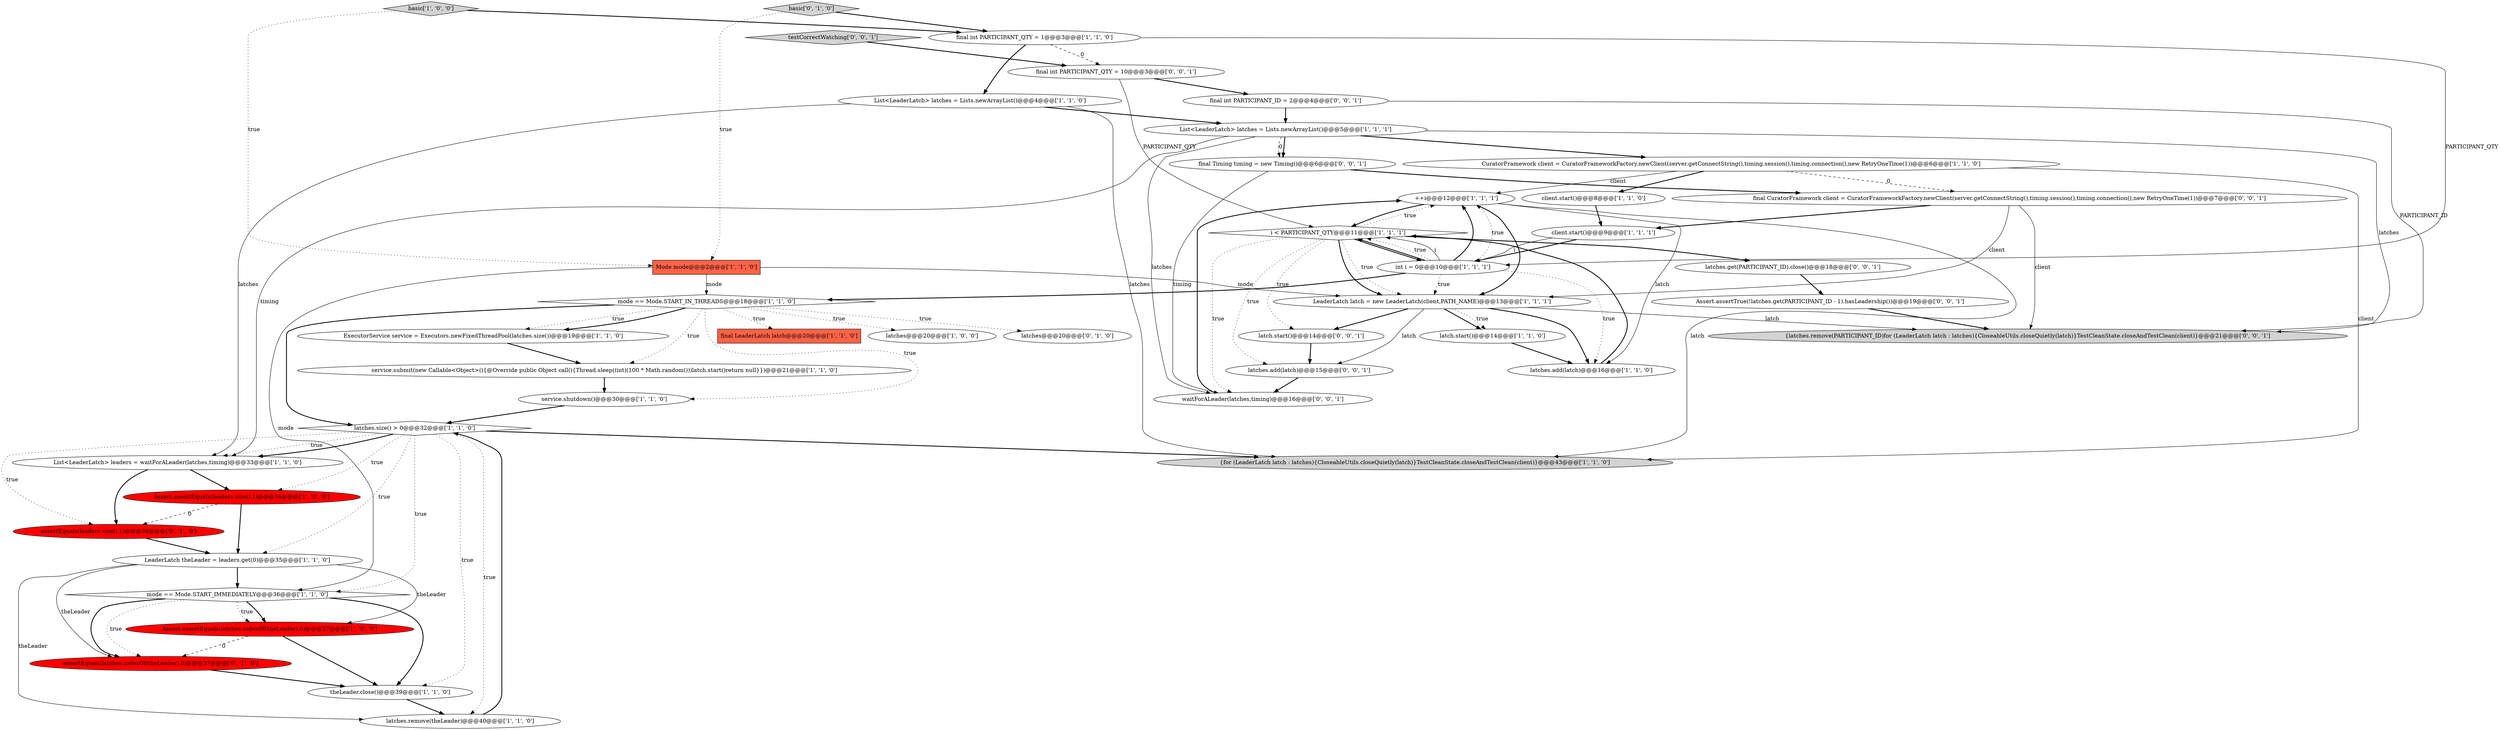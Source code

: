 digraph {
3 [style = filled, label = "++i@@@12@@@['1', '1', '1']", fillcolor = white, shape = ellipse image = "AAA0AAABBB1BBB"];
30 [style = filled, label = "assertEquals(latches.indexOf(theLeader),0)@@@37@@@['0', '1', '0']", fillcolor = red, shape = ellipse image = "AAA1AAABBB2BBB"];
13 [style = filled, label = "i < PARTICIPANT_QTY@@@11@@@['1', '1', '1']", fillcolor = white, shape = diamond image = "AAA0AAABBB1BBB"];
8 [style = filled, label = "Assert.assertEquals(leaders.size(),1)@@@34@@@['1', '0', '0']", fillcolor = red, shape = ellipse image = "AAA1AAABBB1BBB"];
7 [style = filled, label = "{for (LeaderLatch latch : latches){CloseableUtils.closeQuietly(latch)}TestCleanState.closeAndTestClean(client)}@@@43@@@['1', '1', '0']", fillcolor = lightgray, shape = ellipse image = "AAA0AAABBB1BBB"];
16 [style = filled, label = "client.start()@@@8@@@['1', '1', '0']", fillcolor = white, shape = ellipse image = "AAA0AAABBB1BBB"];
21 [style = filled, label = "latches.add(latch)@@@16@@@['1', '1', '0']", fillcolor = white, shape = ellipse image = "AAA0AAABBB1BBB"];
37 [style = filled, label = "Assert.assertTrue(!latches.get(PARTICIPANT_ID - 1).hasLeadership())@@@19@@@['0', '0', '1']", fillcolor = white, shape = ellipse image = "AAA0AAABBB3BBB"];
6 [style = filled, label = "client.start()@@@9@@@['1', '1', '1']", fillcolor = white, shape = ellipse image = "AAA0AAABBB1BBB"];
0 [style = filled, label = "int i = 0@@@10@@@['1', '1', '1']", fillcolor = white, shape = ellipse image = "AAA0AAABBB1BBB"];
22 [style = filled, label = "Mode mode@@@2@@@['1', '1', '0']", fillcolor = tomato, shape = box image = "AAA0AAABBB1BBB"];
34 [style = filled, label = "latches.add(latch)@@@15@@@['0', '0', '1']", fillcolor = white, shape = ellipse image = "AAA0AAABBB3BBB"];
43 [style = filled, label = "waitForALeader(latches,timing)@@@16@@@['0', '0', '1']", fillcolor = white, shape = ellipse image = "AAA0AAABBB3BBB"];
33 [style = filled, label = "testCorrectWatching['0', '0', '1']", fillcolor = lightgray, shape = diamond image = "AAA0AAABBB3BBB"];
19 [style = filled, label = "latch.start()@@@14@@@['1', '1', '0']", fillcolor = white, shape = ellipse image = "AAA0AAABBB1BBB"];
10 [style = filled, label = "basic['1', '0', '0']", fillcolor = lightgray, shape = diamond image = "AAA0AAABBB1BBB"];
2 [style = filled, label = "latches.size() > 0@@@32@@@['1', '1', '0']", fillcolor = white, shape = diamond image = "AAA0AAABBB1BBB"];
32 [style = filled, label = "assertEquals(leaders.size(),1)@@@34@@@['0', '1', '0']", fillcolor = red, shape = ellipse image = "AAA1AAABBB2BBB"];
35 [style = filled, label = "latches.get(PARTICIPANT_ID).close()@@@18@@@['0', '0', '1']", fillcolor = white, shape = ellipse image = "AAA0AAABBB3BBB"];
12 [style = filled, label = "final LeaderLatch latch@@@20@@@['1', '1', '0']", fillcolor = tomato, shape = box image = "AAA0AAABBB1BBB"];
25 [style = filled, label = "service.submit(new Callable<Object>(){@Override public Object call(){Thread.sleep((int)(100 * Math.random()))latch.start()return null}})@@@21@@@['1', '1', '0']", fillcolor = white, shape = ellipse image = "AAA0AAABBB1BBB"];
29 [style = filled, label = "basic['0', '1', '0']", fillcolor = lightgray, shape = diamond image = "AAA0AAABBB2BBB"];
4 [style = filled, label = "List<LeaderLatch> latches = Lists.newArrayList()@@@4@@@['1', '1', '0']", fillcolor = white, shape = ellipse image = "AAA0AAABBB1BBB"];
11 [style = filled, label = "CuratorFramework client = CuratorFrameworkFactory.newClient(server.getConnectString(),timing.session(),timing.connection(),new RetryOneTime(1))@@@6@@@['1', '1', '0']", fillcolor = white, shape = ellipse image = "AAA0AAABBB1BBB"];
42 [style = filled, label = "latch.start()@@@14@@@['0', '0', '1']", fillcolor = white, shape = ellipse image = "AAA0AAABBB3BBB"];
24 [style = filled, label = "mode == Mode.START_IN_THREADS@@@18@@@['1', '1', '0']", fillcolor = white, shape = diamond image = "AAA0AAABBB1BBB"];
26 [style = filled, label = "ExecutorService service = Executors.newFixedThreadPool(latches.size())@@@19@@@['1', '1', '0']", fillcolor = white, shape = ellipse image = "AAA0AAABBB1BBB"];
1 [style = filled, label = "List<LeaderLatch> latches = Lists.newArrayList()@@@5@@@['1', '1', '1']", fillcolor = white, shape = ellipse image = "AAA0AAABBB1BBB"];
18 [style = filled, label = "final int PARTICIPANT_QTY = 1@@@3@@@['1', '1', '0']", fillcolor = white, shape = ellipse image = "AAA0AAABBB1BBB"];
14 [style = filled, label = "theLeader.close()@@@39@@@['1', '1', '0']", fillcolor = white, shape = ellipse image = "AAA0AAABBB1BBB"];
5 [style = filled, label = "List<LeaderLatch> leaders = waitForALeader(latches,timing)@@@33@@@['1', '1', '0']", fillcolor = white, shape = ellipse image = "AAA0AAABBB1BBB"];
39 [style = filled, label = "final CuratorFramework client = CuratorFrameworkFactory.newClient(server.getConnectString(),timing.session(),timing.connection(),new RetryOneTime(1))@@@7@@@['0', '0', '1']", fillcolor = white, shape = ellipse image = "AAA0AAABBB3BBB"];
20 [style = filled, label = "service.shutdown()@@@30@@@['1', '1', '0']", fillcolor = white, shape = ellipse image = "AAA0AAABBB1BBB"];
40 [style = filled, label = "final int PARTICIPANT_ID = 2@@@4@@@['0', '0', '1']", fillcolor = white, shape = ellipse image = "AAA0AAABBB3BBB"];
17 [style = filled, label = "LeaderLatch theLeader = leaders.get(0)@@@35@@@['1', '1', '0']", fillcolor = white, shape = ellipse image = "AAA0AAABBB1BBB"];
23 [style = filled, label = "latches.remove(theLeader)@@@40@@@['1', '1', '0']", fillcolor = white, shape = ellipse image = "AAA0AAABBB1BBB"];
15 [style = filled, label = "LeaderLatch latch = new LeaderLatch(client,PATH_NAME)@@@13@@@['1', '1', '1']", fillcolor = white, shape = ellipse image = "AAA0AAABBB1BBB"];
9 [style = filled, label = "latches@@@20@@@['1', '0', '0']", fillcolor = white, shape = ellipse image = "AAA0AAABBB1BBB"];
28 [style = filled, label = "Assert.assertEquals(latches.indexOf(theLeader),0)@@@37@@@['1', '0', '0']", fillcolor = red, shape = ellipse image = "AAA1AAABBB1BBB"];
31 [style = filled, label = "latches@@@20@@@['0', '1', '0']", fillcolor = white, shape = ellipse image = "AAA0AAABBB2BBB"];
27 [style = filled, label = "mode == Mode.START_IMMEDIATELY@@@36@@@['1', '1', '0']", fillcolor = white, shape = diamond image = "AAA0AAABBB1BBB"];
38 [style = filled, label = "{latches.remove(PARTICIPANT_ID)for (LeaderLatch latch : latches){CloseableUtils.closeQuietly(latch)}TestCleanState.closeAndTestClean(client)}@@@21@@@['0', '0', '1']", fillcolor = lightgray, shape = ellipse image = "AAA0AAABBB3BBB"];
41 [style = filled, label = "final Timing timing = new Timing()@@@6@@@['0', '0', '1']", fillcolor = white, shape = ellipse image = "AAA0AAABBB3BBB"];
36 [style = filled, label = "final int PARTICIPANT_QTY = 10@@@3@@@['0', '0', '1']", fillcolor = white, shape = ellipse image = "AAA0AAABBB3BBB"];
22->27 [style = solid, label="mode"];
24->12 [style = dotted, label="true"];
0->13 [style = bold, label=""];
24->25 [style = dotted, label="true"];
15->21 [style = bold, label=""];
27->28 [style = bold, label=""];
8->32 [style = dashed, label="0"];
39->6 [style = bold, label=""];
2->23 [style = dotted, label="true"];
28->14 [style = bold, label=""];
29->18 [style = bold, label=""];
43->3 [style = bold, label=""];
39->38 [style = solid, label="client"];
0->21 [style = dotted, label="true"];
35->37 [style = bold, label=""];
37->38 [style = bold, label=""];
11->39 [style = dashed, label="0"];
0->24 [style = bold, label=""];
39->15 [style = solid, label="client"];
30->14 [style = bold, label=""];
40->38 [style = solid, label="PARTICIPANT_ID"];
13->15 [style = dotted, label="true"];
28->30 [style = dashed, label="0"];
0->3 [style = dotted, label="true"];
17->27 [style = bold, label=""];
2->8 [style = dotted, label="true"];
21->13 [style = bold, label=""];
0->3 [style = bold, label=""];
11->16 [style = bold, label=""];
1->41 [style = bold, label=""];
22->24 [style = solid, label="mode"];
13->3 [style = dotted, label="true"];
16->6 [style = bold, label=""];
27->30 [style = bold, label=""];
1->38 [style = solid, label="latches"];
17->23 [style = solid, label="theLeader"];
15->34 [style = solid, label="latch"];
1->11 [style = bold, label=""];
17->28 [style = solid, label="theLeader"];
8->17 [style = bold, label=""];
18->4 [style = bold, label=""];
2->27 [style = dotted, label="true"];
24->26 [style = dotted, label="true"];
33->36 [style = bold, label=""];
41->43 [style = solid, label="timing"];
3->21 [style = solid, label="latch"];
13->15 [style = bold, label=""];
32->17 [style = bold, label=""];
36->13 [style = solid, label="PARTICIPANT_QTY"];
13->0 [style = bold, label=""];
13->34 [style = dotted, label="true"];
10->18 [style = bold, label=""];
36->40 [style = bold, label=""];
27->14 [style = bold, label=""];
17->30 [style = solid, label="theLeader"];
22->15 [style = solid, label="mode"];
15->38 [style = solid, label="latch"];
15->19 [style = bold, label=""];
5->32 [style = bold, label=""];
29->22 [style = dotted, label="true"];
24->26 [style = bold, label=""];
25->20 [style = bold, label=""];
14->23 [style = bold, label=""];
18->36 [style = dashed, label="0"];
24->20 [style = dotted, label="true"];
2->14 [style = dotted, label="true"];
4->1 [style = bold, label=""];
23->2 [style = bold, label=""];
2->5 [style = dotted, label="true"];
34->43 [style = bold, label=""];
4->7 [style = solid, label="latches"];
2->5 [style = bold, label=""];
19->21 [style = bold, label=""];
5->8 [style = bold, label=""];
42->34 [style = bold, label=""];
0->13 [style = dotted, label="true"];
24->2 [style = bold, label=""];
1->5 [style = solid, label="timing"];
18->0 [style = solid, label="PARTICIPANT_QTY"];
0->13 [style = solid, label="i"];
0->15 [style = dotted, label="true"];
26->25 [style = bold, label=""];
2->17 [style = dotted, label="true"];
11->7 [style = solid, label="client"];
24->31 [style = dotted, label="true"];
24->9 [style = dotted, label="true"];
13->42 [style = dotted, label="true"];
6->0 [style = bold, label=""];
3->15 [style = bold, label=""];
11->3 [style = solid, label="client"];
1->41 [style = dashed, label="0"];
1->43 [style = solid, label="latches"];
13->43 [style = dotted, label="true"];
6->0 [style = solid, label="i"];
20->2 [style = bold, label=""];
2->32 [style = dotted, label="true"];
40->1 [style = bold, label=""];
27->28 [style = dotted, label="true"];
27->30 [style = dotted, label="true"];
15->42 [style = bold, label=""];
15->19 [style = dotted, label="true"];
4->5 [style = solid, label="latches"];
3->13 [style = bold, label=""];
10->22 [style = dotted, label="true"];
2->7 [style = bold, label=""];
3->7 [style = solid, label="latch"];
41->39 [style = bold, label=""];
13->35 [style = bold, label=""];
}

